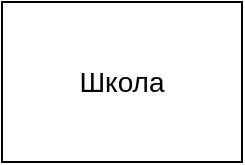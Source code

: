 <mxfile version="23.1.5" type="device">
  <diagram name="Страница — 1" id="11Kx6piXSRUcXRwGRDhF">
    <mxGraphModel dx="832" dy="494" grid="1" gridSize="10" guides="1" tooltips="1" connect="1" arrows="1" fold="1" page="1" pageScale="1" pageWidth="827" pageHeight="1169" math="0" shadow="0">
      <root>
        <mxCell id="0" />
        <mxCell id="1" parent="0" />
        <mxCell id="jHHHERhe3V49a2nyEXES-1" value="" style="rounded=0;whiteSpace=wrap;html=1;" vertex="1" parent="1">
          <mxGeometry x="400" y="160" width="120" height="80" as="geometry" />
        </mxCell>
        <mxCell id="jHHHERhe3V49a2nyEXES-2" value="Школа" style="text;html=1;align=center;verticalAlign=middle;whiteSpace=wrap;rounded=0;fontSize=14;" vertex="1" parent="1">
          <mxGeometry x="400" y="165" width="120" height="70" as="geometry" />
        </mxCell>
      </root>
    </mxGraphModel>
  </diagram>
</mxfile>
